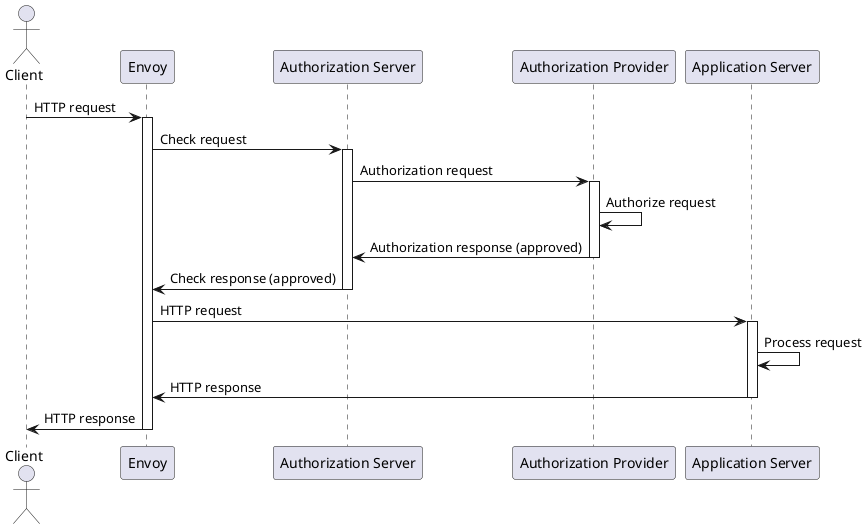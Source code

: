 @startuml

actor Client
participant Envoy
participant "Authorization Server"
participant "Authorization Provider"
participant "Application Server"

Client -> Envoy: HTTP request
activate Envoy

Envoy -> "Authorization Server": Check request
activate "Authorization Server"

"Authorization Server" -> "Authorization Provider": Authorization request
activate "Authorization Provider"
"Authorization Provider" -> "Authorization Provider": Authorize request
"Authorization Provider" -> "Authorization Server": Authorization response (approved)
deactivate "Authorization Provider"

"Authorization Server" -> Envoy: Check response (approved)
deactivate "Authorization Server"

Envoy -> "Application Server": HTTP request
activate "Application Server"
"Application Server" -> "Application Server": Process request
"Application Server" -> Envoy: HTTP response
deactivate "Application Server"

Envoy -> Client: HTTP response
deactivate Envoy

@enduml